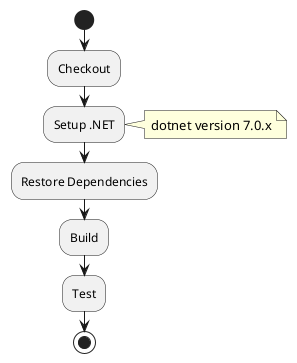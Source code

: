 @startuml BuildAndTest
start
:Checkout;
:Setup .NET;
note right: dotnet version 7.0.x
:Restore Dependencies;
:Build;
:Test;
stop
@enduml
